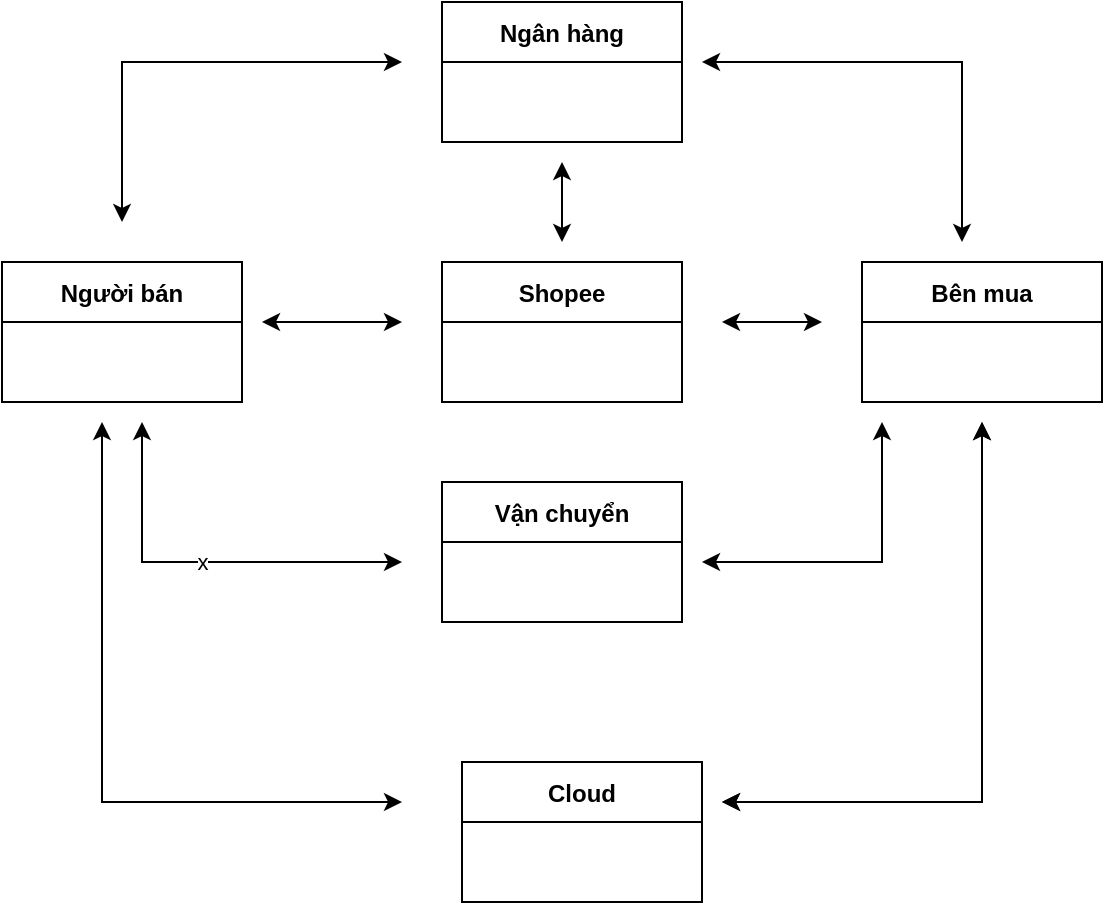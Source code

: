 <mxfile version="21.0.7" type="github">
  <diagram name="Page-1" id="ue5o65Xa5ytwzpGjBZgS">
    <mxGraphModel dx="1260" dy="732" grid="1" gridSize="10" guides="1" tooltips="1" connect="1" arrows="1" fold="1" page="1" pageScale="1" pageWidth="850" pageHeight="1100" math="0" shadow="0">
      <root>
        <mxCell id="0" />
        <mxCell id="1" parent="0" />
        <mxCell id="6njLokzMNfWABaJFj-oA-1" value="Ngân hàng" style="swimlane;startSize=30;" vertex="1" parent="1">
          <mxGeometry x="280" y="310" width="120" height="70" as="geometry">
            <mxRectangle x="320" y="310" width="50" height="40" as="alternateBounds" />
          </mxGeometry>
        </mxCell>
        <mxCell id="6njLokzMNfWABaJFj-oA-18" value="" style="endArrow=classic;startArrow=classic;html=1;rounded=0;" edge="1" parent="6njLokzMNfWABaJFj-oA-1">
          <mxGeometry width="50" height="50" relative="1" as="geometry">
            <mxPoint x="60" y="120" as="sourcePoint" />
            <mxPoint x="60" y="80" as="targetPoint" />
            <Array as="points" />
          </mxGeometry>
        </mxCell>
        <mxCell id="6njLokzMNfWABaJFj-oA-3" value="Người bán" style="swimlane;startSize=30;" vertex="1" parent="1">
          <mxGeometry x="60" y="440" width="120" height="70" as="geometry">
            <mxRectangle x="320" y="310" width="50" height="40" as="alternateBounds" />
          </mxGeometry>
        </mxCell>
        <mxCell id="6njLokzMNfWABaJFj-oA-4" value="Bên mua" style="swimlane;startSize=30;" vertex="1" parent="1">
          <mxGeometry x="490" y="440" width="120" height="70" as="geometry">
            <mxRectangle x="320" y="310" width="50" height="40" as="alternateBounds" />
          </mxGeometry>
        </mxCell>
        <mxCell id="6njLokzMNfWABaJFj-oA-13" value="" style="endArrow=classic;startArrow=classic;html=1;rounded=0;" edge="1" parent="6njLokzMNfWABaJFj-oA-4">
          <mxGeometry width="50" height="50" relative="1" as="geometry">
            <mxPoint x="-80" y="150" as="sourcePoint" />
            <mxPoint x="10" y="80" as="targetPoint" />
            <Array as="points">
              <mxPoint x="10" y="150" />
            </Array>
          </mxGeometry>
        </mxCell>
        <mxCell id="6njLokzMNfWABaJFj-oA-5" value="Shopee" style="swimlane;startSize=30;" vertex="1" parent="1">
          <mxGeometry x="280" y="440" width="120" height="70" as="geometry">
            <mxRectangle x="320" y="310" width="50" height="40" as="alternateBounds" />
          </mxGeometry>
        </mxCell>
        <mxCell id="6njLokzMNfWABaJFj-oA-2" value="Cloud" style="swimlane;startSize=30;" vertex="1" parent="1">
          <mxGeometry x="290" y="690" width="120" height="70" as="geometry">
            <mxRectangle x="320" y="310" width="50" height="40" as="alternateBounds" />
          </mxGeometry>
        </mxCell>
        <mxCell id="6njLokzMNfWABaJFj-oA-7" value="" style="endArrow=classic;startArrow=classic;html=1;rounded=0;" edge="1" parent="1">
          <mxGeometry width="50" height="50" relative="1" as="geometry">
            <mxPoint x="420" y="710" as="sourcePoint" />
            <mxPoint x="550" y="520" as="targetPoint" />
            <Array as="points">
              <mxPoint x="550" y="710" />
            </Array>
          </mxGeometry>
        </mxCell>
        <mxCell id="6njLokzMNfWABaJFj-oA-8" value="" style="endArrow=classic;startArrow=classic;html=1;rounded=0;" edge="1" parent="1">
          <mxGeometry width="50" height="50" relative="1" as="geometry">
            <mxPoint x="260" y="710" as="sourcePoint" />
            <mxPoint x="110" y="520" as="targetPoint" />
            <Array as="points">
              <mxPoint x="110" y="710" />
            </Array>
          </mxGeometry>
        </mxCell>
        <mxCell id="6njLokzMNfWABaJFj-oA-9" value="" style="endArrow=classic;startArrow=classic;html=1;rounded=0;" edge="1" parent="1">
          <mxGeometry width="50" height="50" relative="1" as="geometry">
            <mxPoint x="420" y="470" as="sourcePoint" />
            <mxPoint x="470" y="470" as="targetPoint" />
            <Array as="points">
              <mxPoint x="450" y="470" />
            </Array>
          </mxGeometry>
        </mxCell>
        <mxCell id="6njLokzMNfWABaJFj-oA-10" value="" style="endArrow=classic;startArrow=classic;html=1;rounded=0;" edge="1" parent="1">
          <mxGeometry width="50" height="50" relative="1" as="geometry">
            <mxPoint x="190" y="470" as="sourcePoint" />
            <mxPoint x="260" y="470" as="targetPoint" />
            <Array as="points" />
          </mxGeometry>
        </mxCell>
        <mxCell id="6njLokzMNfWABaJFj-oA-11" value="" style="endArrow=classic;startArrow=classic;html=1;rounded=0;" edge="1" parent="1">
          <mxGeometry width="50" height="50" relative="1" as="geometry">
            <mxPoint x="120" y="420" as="sourcePoint" />
            <mxPoint x="260" y="340" as="targetPoint" />
            <Array as="points">
              <mxPoint x="120" y="340" />
            </Array>
          </mxGeometry>
        </mxCell>
        <mxCell id="6njLokzMNfWABaJFj-oA-12" value="" style="endArrow=classic;startArrow=classic;html=1;rounded=0;" edge="1" parent="1">
          <mxGeometry width="50" height="50" relative="1" as="geometry">
            <mxPoint x="410" y="340" as="sourcePoint" />
            <mxPoint x="540" y="430" as="targetPoint" />
            <Array as="points">
              <mxPoint x="540" y="340" />
            </Array>
          </mxGeometry>
        </mxCell>
        <mxCell id="6njLokzMNfWABaJFj-oA-14" value="x" style="endArrow=classic;startArrow=classic;html=1;rounded=0;" edge="1" parent="1">
          <mxGeometry width="50" height="50" relative="1" as="geometry">
            <mxPoint x="260" y="590" as="sourcePoint" />
            <mxPoint x="130" y="520" as="targetPoint" />
            <Array as="points">
              <mxPoint x="130" y="590" />
            </Array>
          </mxGeometry>
        </mxCell>
        <mxCell id="6njLokzMNfWABaJFj-oA-15" value="Vận chuyển" style="swimlane;startSize=30;" vertex="1" parent="1">
          <mxGeometry x="280" y="550" width="120" height="70" as="geometry">
            <mxRectangle x="320" y="310" width="50" height="40" as="alternateBounds" />
          </mxGeometry>
        </mxCell>
        <mxCell id="6njLokzMNfWABaJFj-oA-17" value="" style="endArrow=classic;startArrow=classic;html=1;rounded=0;" edge="1" parent="1">
          <mxGeometry width="50" height="50" relative="1" as="geometry">
            <mxPoint x="420" y="710" as="sourcePoint" />
            <mxPoint x="550" y="520" as="targetPoint" />
            <Array as="points">
              <mxPoint x="550" y="710" />
            </Array>
          </mxGeometry>
        </mxCell>
      </root>
    </mxGraphModel>
  </diagram>
</mxfile>
